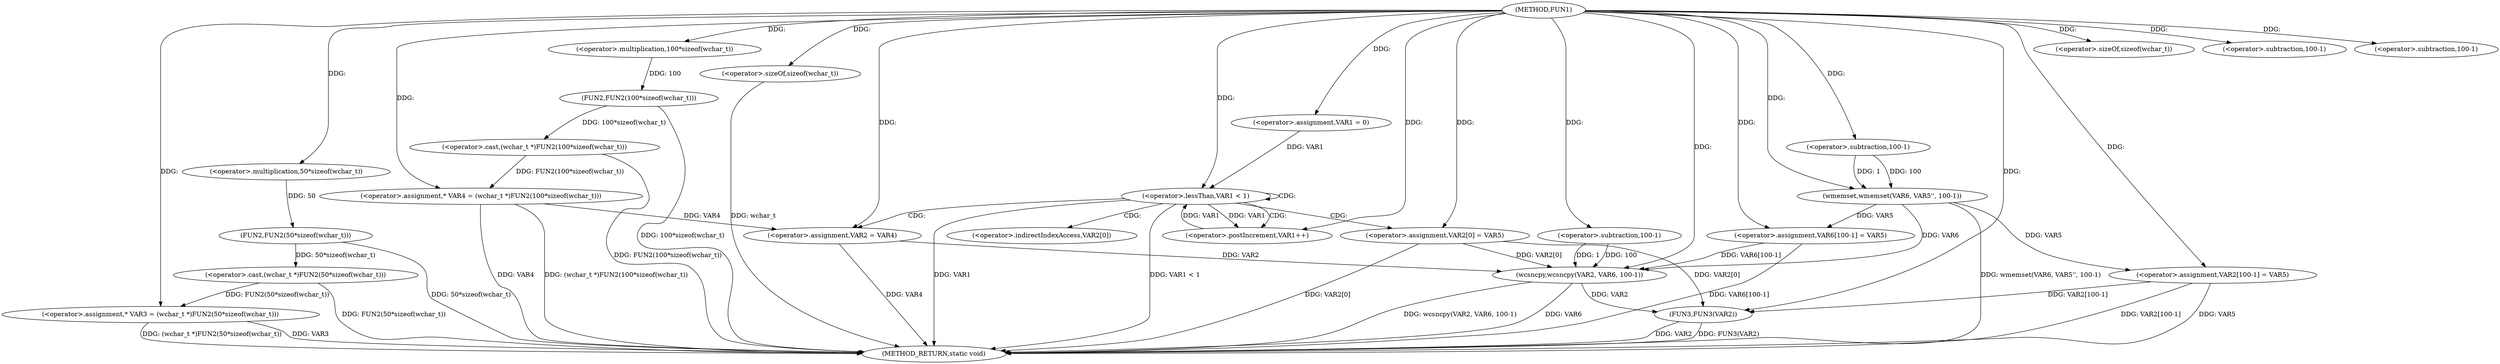 digraph FUN1 {  
"1000100" [label = "(METHOD,FUN1)" ]
"1000172" [label = "(METHOD_RETURN,static void)" ]
"1000105" [label = "(<operator>.assignment,* VAR3 = (wchar_t *)FUN2(50*sizeof(wchar_t)))" ]
"1000107" [label = "(<operator>.cast,(wchar_t *)FUN2(50*sizeof(wchar_t)))" ]
"1000109" [label = "(FUN2,FUN2(50*sizeof(wchar_t)))" ]
"1000110" [label = "(<operator>.multiplication,50*sizeof(wchar_t))" ]
"1000112" [label = "(<operator>.sizeOf,sizeof(wchar_t))" ]
"1000115" [label = "(<operator>.assignment,* VAR4 = (wchar_t *)FUN2(100*sizeof(wchar_t)))" ]
"1000117" [label = "(<operator>.cast,(wchar_t *)FUN2(100*sizeof(wchar_t)))" ]
"1000119" [label = "(FUN2,FUN2(100*sizeof(wchar_t)))" ]
"1000120" [label = "(<operator>.multiplication,100*sizeof(wchar_t))" ]
"1000122" [label = "(<operator>.sizeOf,sizeof(wchar_t))" ]
"1000125" [label = "(<operator>.assignment,VAR1 = 0)" ]
"1000128" [label = "(<operator>.lessThan,VAR1 < 1)" ]
"1000131" [label = "(<operator>.postIncrement,VAR1++)" ]
"1000134" [label = "(<operator>.assignment,VAR2 = VAR4)" ]
"1000137" [label = "(<operator>.assignment,VAR2[0] = VAR5)" ]
"1000144" [label = "(wmemset,wmemset(VAR6, VAR5'', 100-1))" ]
"1000147" [label = "(<operator>.subtraction,100-1)" ]
"1000150" [label = "(<operator>.assignment,VAR6[100-1] = VAR5)" ]
"1000153" [label = "(<operator>.subtraction,100-1)" ]
"1000157" [label = "(wcsncpy,wcsncpy(VAR2, VAR6, 100-1))" ]
"1000160" [label = "(<operator>.subtraction,100-1)" ]
"1000163" [label = "(<operator>.assignment,VAR2[100-1] = VAR5)" ]
"1000166" [label = "(<operator>.subtraction,100-1)" ]
"1000170" [label = "(FUN3,FUN3(VAR2))" ]
"1000138" [label = "(<operator>.indirectIndexAccess,VAR2[0])" ]
  "1000163" -> "1000172"  [ label = "DDG: VAR2[100-1]"] 
  "1000163" -> "1000172"  [ label = "DDG: VAR5"] 
  "1000157" -> "1000172"  [ label = "DDG: wcsncpy(VAR2, VAR6, 100-1)"] 
  "1000122" -> "1000172"  [ label = "DDG: wchar_t"] 
  "1000117" -> "1000172"  [ label = "DDG: FUN2(100*sizeof(wchar_t))"] 
  "1000115" -> "1000172"  [ label = "DDG: VAR4"] 
  "1000157" -> "1000172"  [ label = "DDG: VAR6"] 
  "1000115" -> "1000172"  [ label = "DDG: (wchar_t *)FUN2(100*sizeof(wchar_t))"] 
  "1000105" -> "1000172"  [ label = "DDG: (wchar_t *)FUN2(50*sizeof(wchar_t))"] 
  "1000150" -> "1000172"  [ label = "DDG: VAR6[100-1]"] 
  "1000128" -> "1000172"  [ label = "DDG: VAR1"] 
  "1000144" -> "1000172"  [ label = "DDG: wmemset(VAR6, VAR5'', 100-1)"] 
  "1000109" -> "1000172"  [ label = "DDG: 50*sizeof(wchar_t)"] 
  "1000119" -> "1000172"  [ label = "DDG: 100*sizeof(wchar_t)"] 
  "1000134" -> "1000172"  [ label = "DDG: VAR4"] 
  "1000170" -> "1000172"  [ label = "DDG: VAR2"] 
  "1000170" -> "1000172"  [ label = "DDG: FUN3(VAR2)"] 
  "1000128" -> "1000172"  [ label = "DDG: VAR1 < 1"] 
  "1000137" -> "1000172"  [ label = "DDG: VAR2[0]"] 
  "1000105" -> "1000172"  [ label = "DDG: VAR3"] 
  "1000107" -> "1000172"  [ label = "DDG: FUN2(50*sizeof(wchar_t))"] 
  "1000107" -> "1000105"  [ label = "DDG: FUN2(50*sizeof(wchar_t))"] 
  "1000100" -> "1000105"  [ label = "DDG: "] 
  "1000109" -> "1000107"  [ label = "DDG: 50*sizeof(wchar_t)"] 
  "1000110" -> "1000109"  [ label = "DDG: 50"] 
  "1000100" -> "1000110"  [ label = "DDG: "] 
  "1000100" -> "1000112"  [ label = "DDG: "] 
  "1000117" -> "1000115"  [ label = "DDG: FUN2(100*sizeof(wchar_t))"] 
  "1000100" -> "1000115"  [ label = "DDG: "] 
  "1000119" -> "1000117"  [ label = "DDG: 100*sizeof(wchar_t)"] 
  "1000120" -> "1000119"  [ label = "DDG: 100"] 
  "1000100" -> "1000120"  [ label = "DDG: "] 
  "1000100" -> "1000122"  [ label = "DDG: "] 
  "1000100" -> "1000125"  [ label = "DDG: "] 
  "1000125" -> "1000128"  [ label = "DDG: VAR1"] 
  "1000131" -> "1000128"  [ label = "DDG: VAR1"] 
  "1000100" -> "1000128"  [ label = "DDG: "] 
  "1000128" -> "1000131"  [ label = "DDG: VAR1"] 
  "1000100" -> "1000131"  [ label = "DDG: "] 
  "1000115" -> "1000134"  [ label = "DDG: VAR4"] 
  "1000100" -> "1000134"  [ label = "DDG: "] 
  "1000100" -> "1000137"  [ label = "DDG: "] 
  "1000100" -> "1000144"  [ label = "DDG: "] 
  "1000147" -> "1000144"  [ label = "DDG: 100"] 
  "1000147" -> "1000144"  [ label = "DDG: 1"] 
  "1000100" -> "1000147"  [ label = "DDG: "] 
  "1000144" -> "1000150"  [ label = "DDG: VAR5"] 
  "1000100" -> "1000150"  [ label = "DDG: "] 
  "1000100" -> "1000153"  [ label = "DDG: "] 
  "1000134" -> "1000157"  [ label = "DDG: VAR2"] 
  "1000137" -> "1000157"  [ label = "DDG: VAR2[0]"] 
  "1000100" -> "1000157"  [ label = "DDG: "] 
  "1000150" -> "1000157"  [ label = "DDG: VAR6[100-1]"] 
  "1000144" -> "1000157"  [ label = "DDG: VAR6"] 
  "1000160" -> "1000157"  [ label = "DDG: 100"] 
  "1000160" -> "1000157"  [ label = "DDG: 1"] 
  "1000100" -> "1000160"  [ label = "DDG: "] 
  "1000100" -> "1000163"  [ label = "DDG: "] 
  "1000144" -> "1000163"  [ label = "DDG: VAR5"] 
  "1000100" -> "1000166"  [ label = "DDG: "] 
  "1000163" -> "1000170"  [ label = "DDG: VAR2[100-1]"] 
  "1000157" -> "1000170"  [ label = "DDG: VAR2"] 
  "1000137" -> "1000170"  [ label = "DDG: VAR2[0]"] 
  "1000100" -> "1000170"  [ label = "DDG: "] 
  "1000128" -> "1000128"  [ label = "CDG: "] 
  "1000128" -> "1000137"  [ label = "CDG: "] 
  "1000128" -> "1000131"  [ label = "CDG: "] 
  "1000128" -> "1000138"  [ label = "CDG: "] 
  "1000128" -> "1000134"  [ label = "CDG: "] 
}
